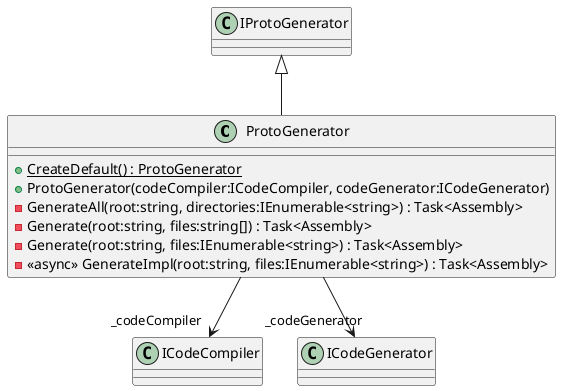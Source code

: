 @startuml
class ProtoGenerator {
    + {static} CreateDefault() : ProtoGenerator
    + ProtoGenerator(codeCompiler:ICodeCompiler, codeGenerator:ICodeGenerator)
    - GenerateAll(root:string, directories:IEnumerable<string>) : Task<Assembly>
    - Generate(root:string, files:string[]) : Task<Assembly>
    - Generate(root:string, files:IEnumerable<string>) : Task<Assembly>
    - <<async>> GenerateImpl(root:string, files:IEnumerable<string>) : Task<Assembly>
}
IProtoGenerator <|-- ProtoGenerator
ProtoGenerator --> "_codeCompiler" ICodeCompiler
ProtoGenerator --> "_codeGenerator" ICodeGenerator
@enduml
